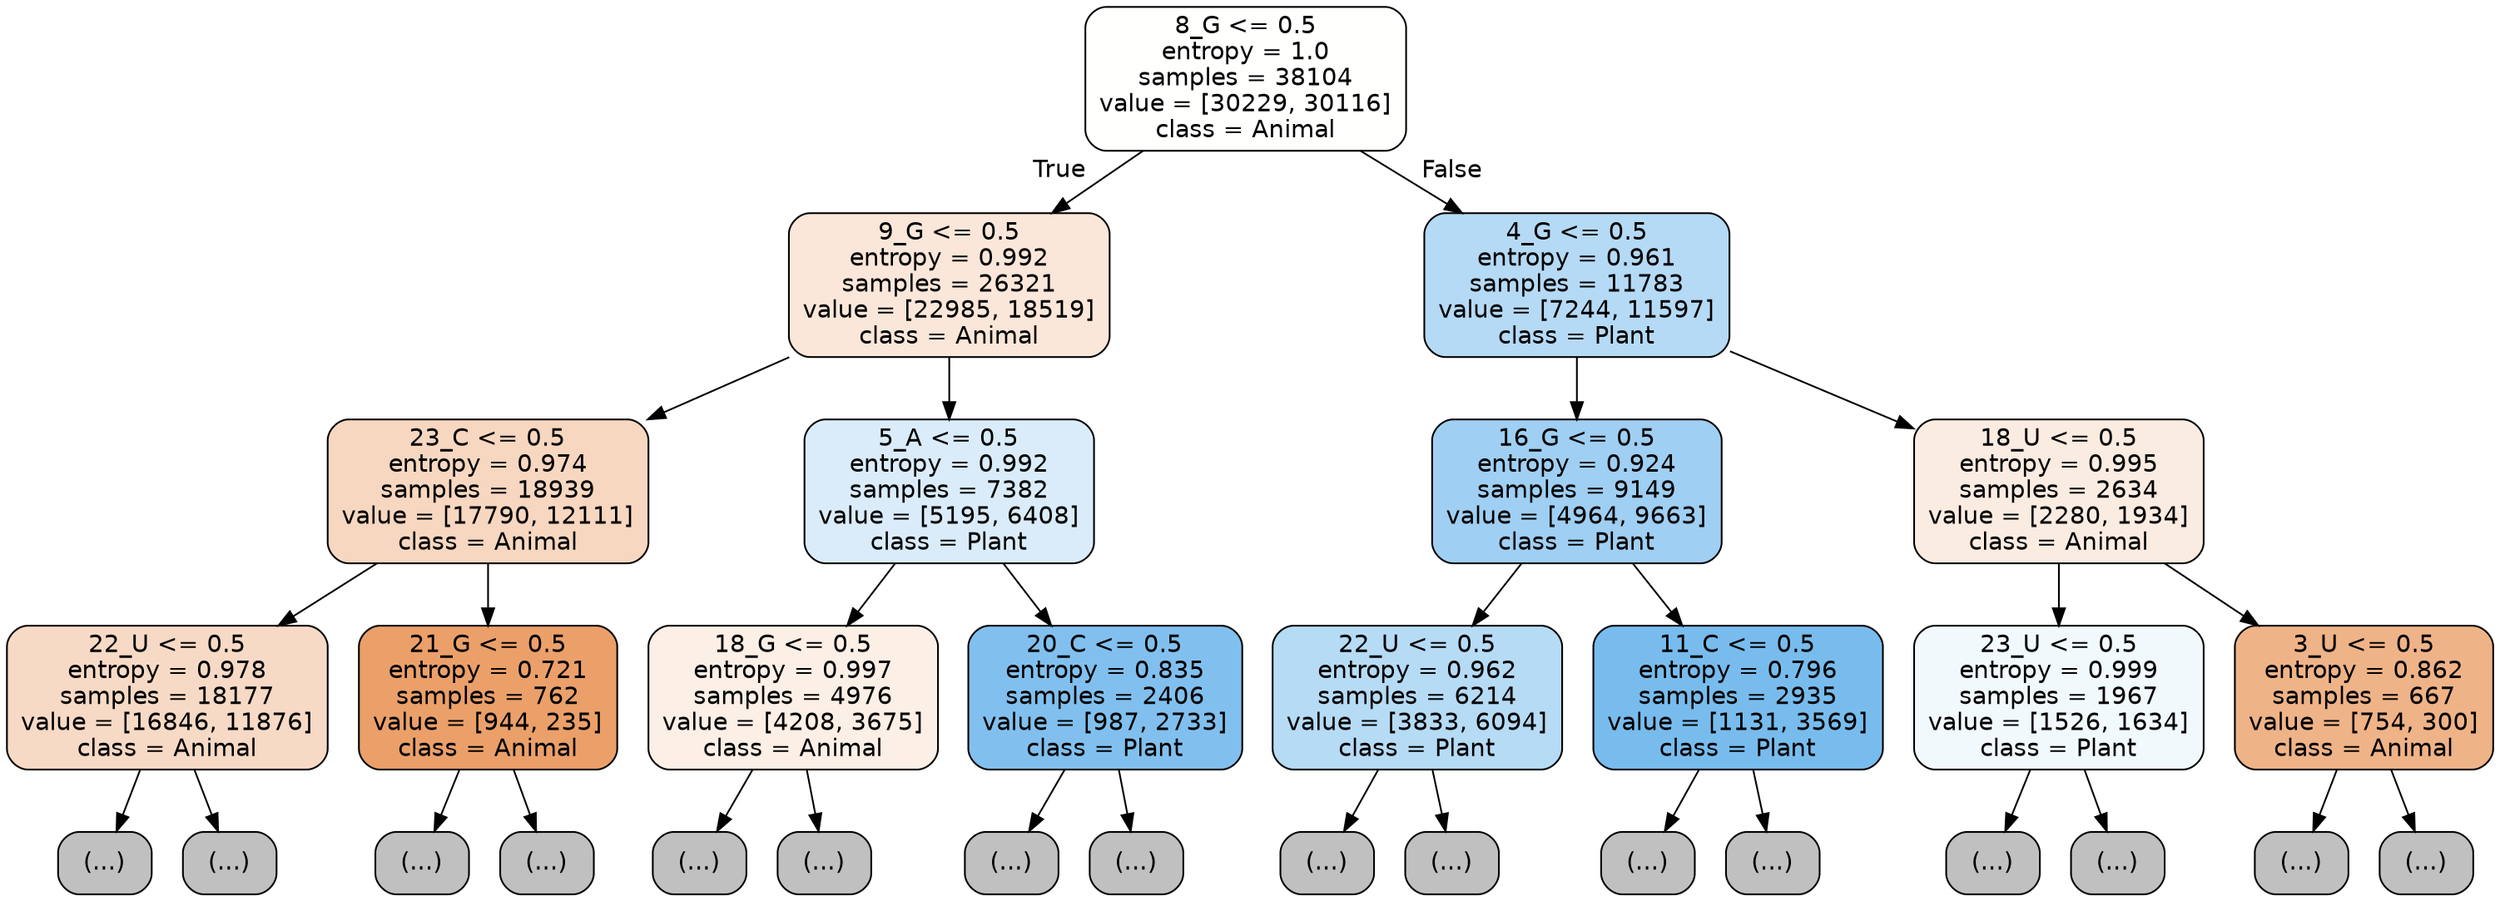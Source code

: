 digraph Tree {
node [shape=box, style="filled, rounded", color="black", fontname="helvetica"] ;
edge [fontname="helvetica"] ;
0 [label="8_G <= 0.5\nentropy = 1.0\nsamples = 38104\nvalue = [30229, 30116]\nclass = Animal", fillcolor="#fffffe"] ;
1 [label="9_G <= 0.5\nentropy = 0.992\nsamples = 26321\nvalue = [22985, 18519]\nclass = Animal", fillcolor="#fae7d9"] ;
0 -> 1 [labeldistance=2.5, labelangle=45, headlabel="True"] ;
2 [label="23_C <= 0.5\nentropy = 0.974\nsamples = 18939\nvalue = [17790, 12111]\nclass = Animal", fillcolor="#f7d7c0"] ;
1 -> 2 ;
3 [label="22_U <= 0.5\nentropy = 0.978\nsamples = 18177\nvalue = [16846, 11876]\nclass = Animal", fillcolor="#f7dac5"] ;
2 -> 3 ;
4 [label="(...)", fillcolor="#C0C0C0"] ;
3 -> 4 ;
7729 [label="(...)", fillcolor="#C0C0C0"] ;
3 -> 7729 ;
8692 [label="21_G <= 0.5\nentropy = 0.721\nsamples = 762\nvalue = [944, 235]\nclass = Animal", fillcolor="#eba06a"] ;
2 -> 8692 ;
8693 [label="(...)", fillcolor="#C0C0C0"] ;
8692 -> 8693 ;
8926 [label="(...)", fillcolor="#C0C0C0"] ;
8692 -> 8926 ;
9035 [label="5_A <= 0.5\nentropy = 0.992\nsamples = 7382\nvalue = [5195, 6408]\nclass = Plant", fillcolor="#daecfa"] ;
1 -> 9035 ;
9036 [label="18_G <= 0.5\nentropy = 0.997\nsamples = 4976\nvalue = [4208, 3675]\nclass = Animal", fillcolor="#fcefe6"] ;
9035 -> 9036 ;
9037 [label="(...)", fillcolor="#C0C0C0"] ;
9036 -> 9037 ;
10686 [label="(...)", fillcolor="#C0C0C0"] ;
9036 -> 10686 ;
11487 [label="20_C <= 0.5\nentropy = 0.835\nsamples = 2406\nvalue = [987, 2733]\nclass = Plant", fillcolor="#81c0ee"] ;
9035 -> 11487 ;
11488 [label="(...)", fillcolor="#C0C0C0"] ;
11487 -> 11488 ;
12097 [label="(...)", fillcolor="#C0C0C0"] ;
11487 -> 12097 ;
12266 [label="4_G <= 0.5\nentropy = 0.961\nsamples = 11783\nvalue = [7244, 11597]\nclass = Plant", fillcolor="#b5daf5"] ;
0 -> 12266 [labeldistance=2.5, labelangle=-45, headlabel="False"] ;
12267 [label="16_G <= 0.5\nentropy = 0.924\nsamples = 9149\nvalue = [4964, 9663]\nclass = Plant", fillcolor="#9fcff2"] ;
12266 -> 12267 ;
12268 [label="22_U <= 0.5\nentropy = 0.962\nsamples = 6214\nvalue = [3833, 6094]\nclass = Plant", fillcolor="#b6dbf5"] ;
12267 -> 12268 ;
12269 [label="(...)", fillcolor="#C0C0C0"] ;
12268 -> 12269 ;
14264 [label="(...)", fillcolor="#C0C0C0"] ;
12268 -> 14264 ;
14521 [label="11_C <= 0.5\nentropy = 0.796\nsamples = 2935\nvalue = [1131, 3569]\nclass = Plant", fillcolor="#78bced"] ;
12267 -> 14521 ;
14522 [label="(...)", fillcolor="#C0C0C0"] ;
14521 -> 14522 ;
15195 [label="(...)", fillcolor="#C0C0C0"] ;
14521 -> 15195 ;
15360 [label="18_U <= 0.5\nentropy = 0.995\nsamples = 2634\nvalue = [2280, 1934]\nclass = Animal", fillcolor="#fbece1"] ;
12266 -> 15360 ;
15361 [label="23_U <= 0.5\nentropy = 0.999\nsamples = 1967\nvalue = [1526, 1634]\nclass = Plant", fillcolor="#f2f9fd"] ;
15360 -> 15361 ;
15362 [label="(...)", fillcolor="#C0C0C0"] ;
15361 -> 15362 ;
16381 [label="(...)", fillcolor="#C0C0C0"] ;
15361 -> 16381 ;
16430 [label="3_U <= 0.5\nentropy = 0.862\nsamples = 667\nvalue = [754, 300]\nclass = Animal", fillcolor="#efb388"] ;
15360 -> 16430 ;
16431 [label="(...)", fillcolor="#C0C0C0"] ;
16430 -> 16431 ;
16614 [label="(...)", fillcolor="#C0C0C0"] ;
16430 -> 16614 ;
}